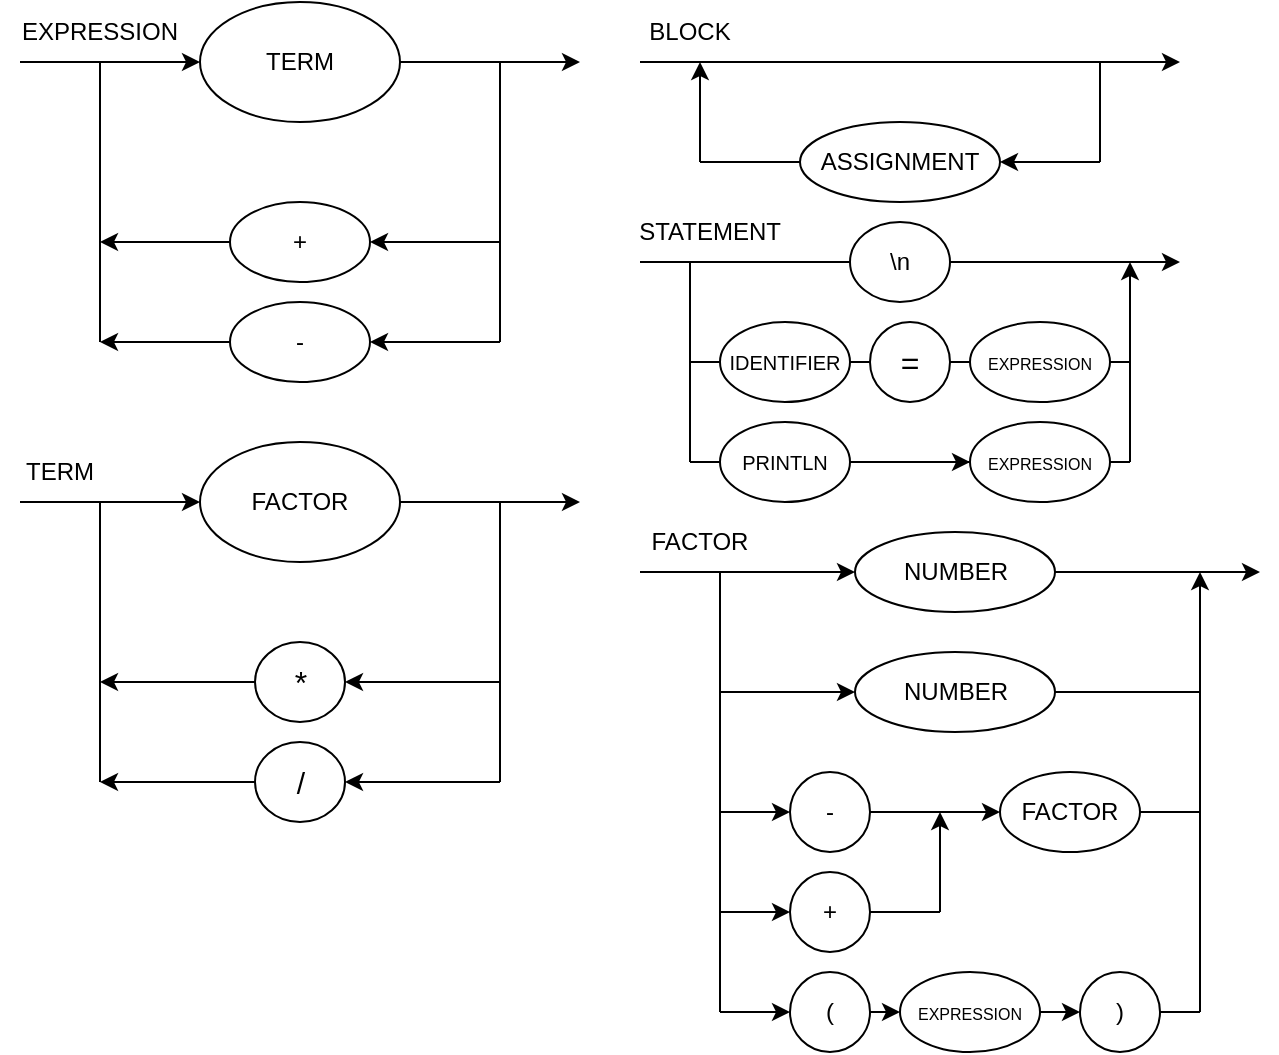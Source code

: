 <mxfile version="21.0.6" type="device"><diagram id="w1ZcX85fulwfBtGedM-p" name="Page-1"><mxGraphModel dx="1035" dy="569" grid="0" gridSize="10" guides="1" tooltips="1" connect="1" arrows="1" fold="1" page="1" pageScale="1" pageWidth="1920" pageHeight="1200" math="0" shadow="0"><root><mxCell id="0"/><mxCell id="1" parent="0"/><mxCell id="XTbIJx5sYljhfCUMUy7I-1" value="TERM" style="ellipse;whiteSpace=wrap;html=1;" parent="1" vertex="1"><mxGeometry x="610" y="250" width="100" height="60" as="geometry"/></mxCell><mxCell id="XTbIJx5sYljhfCUMUy7I-2" value="" style="endArrow=classic;html=1;rounded=0;exitX=1;exitY=0.5;exitDx=0;exitDy=0;" parent="1" source="XTbIJx5sYljhfCUMUy7I-1" edge="1"><mxGeometry width="50" height="50" relative="1" as="geometry"><mxPoint x="650" y="430" as="sourcePoint"/><mxPoint x="800" y="280" as="targetPoint"/></mxGeometry></mxCell><mxCell id="XTbIJx5sYljhfCUMUy7I-4" value="" style="endArrow=classic;html=1;rounded=0;entryX=1;entryY=0.5;entryDx=0;entryDy=0;" parent="1" target="XTbIJx5sYljhfCUMUy7I-5" edge="1"><mxGeometry width="50" height="50" relative="1" as="geometry"><mxPoint x="760" y="370" as="sourcePoint"/><mxPoint x="720" y="390" as="targetPoint"/></mxGeometry></mxCell><mxCell id="XTbIJx5sYljhfCUMUy7I-5" value="+" style="ellipse;whiteSpace=wrap;html=1;" parent="1" vertex="1"><mxGeometry x="625" y="350" width="70" height="40" as="geometry"/></mxCell><mxCell id="XTbIJx5sYljhfCUMUy7I-6" value="" style="endArrow=none;html=1;rounded=0;" parent="1" edge="1"><mxGeometry width="50" height="50" relative="1" as="geometry"><mxPoint x="760" y="420" as="sourcePoint"/><mxPoint x="760" y="280" as="targetPoint"/></mxGeometry></mxCell><mxCell id="XTbIJx5sYljhfCUMUy7I-8" value="-" style="ellipse;whiteSpace=wrap;html=1;" parent="1" vertex="1"><mxGeometry x="625" y="400" width="70" height="40" as="geometry"/></mxCell><mxCell id="XTbIJx5sYljhfCUMUy7I-9" value="" style="endArrow=classic;html=1;rounded=0;entryX=1;entryY=0.5;entryDx=0;entryDy=0;" parent="1" target="XTbIJx5sYljhfCUMUy7I-8" edge="1"><mxGeometry width="50" height="50" relative="1" as="geometry"><mxPoint x="760" y="420" as="sourcePoint"/><mxPoint x="705" y="380" as="targetPoint"/></mxGeometry></mxCell><mxCell id="XTbIJx5sYljhfCUMUy7I-11" value="" style="endArrow=classic;html=1;rounded=0;entryX=0;entryY=0.5;entryDx=0;entryDy=0;" parent="1" target="XTbIJx5sYljhfCUMUy7I-1" edge="1"><mxGeometry width="50" height="50" relative="1" as="geometry"><mxPoint x="520" y="280" as="sourcePoint"/><mxPoint x="705" y="380" as="targetPoint"/></mxGeometry></mxCell><mxCell id="XTbIJx5sYljhfCUMUy7I-12" value="" style="endArrow=classic;html=1;rounded=0;exitX=0;exitY=0.5;exitDx=0;exitDy=0;" parent="1" source="XTbIJx5sYljhfCUMUy7I-5" edge="1"><mxGeometry width="50" height="50" relative="1" as="geometry"><mxPoint x="770" y="380" as="sourcePoint"/><mxPoint x="560" y="370" as="targetPoint"/></mxGeometry></mxCell><mxCell id="XTbIJx5sYljhfCUMUy7I-13" value="" style="endArrow=classic;html=1;rounded=0;exitX=0;exitY=0.5;exitDx=0;exitDy=0;" parent="1" source="XTbIJx5sYljhfCUMUy7I-8" edge="1"><mxGeometry width="50" height="50" relative="1" as="geometry"><mxPoint x="780" y="390" as="sourcePoint"/><mxPoint x="560" y="420" as="targetPoint"/></mxGeometry></mxCell><mxCell id="XTbIJx5sYljhfCUMUy7I-14" value="" style="endArrow=none;html=1;rounded=0;" parent="1" edge="1"><mxGeometry width="50" height="50" relative="1" as="geometry"><mxPoint x="560" y="420" as="sourcePoint"/><mxPoint x="560" y="280" as="targetPoint"/></mxGeometry></mxCell><mxCell id="1QZysqzE4XrtoqmS_YF5-12" value="FACTOR" style="ellipse;whiteSpace=wrap;html=1;" parent="1" vertex="1"><mxGeometry x="610" y="470" width="100" height="60" as="geometry"/></mxCell><mxCell id="1QZysqzE4XrtoqmS_YF5-13" value="" style="endArrow=classic;html=1;rounded=0;exitX=1;exitY=0.5;exitDx=0;exitDy=0;" parent="1" source="1QZysqzE4XrtoqmS_YF5-12" edge="1"><mxGeometry width="50" height="50" relative="1" as="geometry"><mxPoint x="650" y="650" as="sourcePoint"/><mxPoint x="800" y="500" as="targetPoint"/></mxGeometry></mxCell><mxCell id="1QZysqzE4XrtoqmS_YF5-14" value="" style="endArrow=classic;html=1;rounded=0;entryX=1;entryY=0.5;entryDx=0;entryDy=0;" parent="1" target="1QZysqzE4XrtoqmS_YF5-15" edge="1"><mxGeometry width="50" height="50" relative="1" as="geometry"><mxPoint x="760" y="590" as="sourcePoint"/><mxPoint x="720" y="610" as="targetPoint"/></mxGeometry></mxCell><mxCell id="1QZysqzE4XrtoqmS_YF5-15" value="&lt;font style=&quot;font-size: 16px;&quot;&gt;*&lt;/font&gt;" style="ellipse;whiteSpace=wrap;html=1;" parent="1" vertex="1"><mxGeometry x="637.5" y="570" width="45" height="40" as="geometry"/></mxCell><mxCell id="1QZysqzE4XrtoqmS_YF5-16" value="" style="endArrow=none;html=1;rounded=0;" parent="1" edge="1"><mxGeometry width="50" height="50" relative="1" as="geometry"><mxPoint x="760" y="640" as="sourcePoint"/><mxPoint x="760" y="500" as="targetPoint"/></mxGeometry></mxCell><mxCell id="1QZysqzE4XrtoqmS_YF5-17" value="&lt;font style=&quot;font-size: 15px;&quot;&gt;/&lt;/font&gt;" style="ellipse;whiteSpace=wrap;html=1;" parent="1" vertex="1"><mxGeometry x="637.5" y="620" width="45" height="40" as="geometry"/></mxCell><mxCell id="1QZysqzE4XrtoqmS_YF5-18" value="" style="endArrow=classic;html=1;rounded=0;entryX=1;entryY=0.5;entryDx=0;entryDy=0;" parent="1" target="1QZysqzE4XrtoqmS_YF5-17" edge="1"><mxGeometry width="50" height="50" relative="1" as="geometry"><mxPoint x="760" y="640" as="sourcePoint"/><mxPoint x="705" y="600" as="targetPoint"/></mxGeometry></mxCell><mxCell id="1QZysqzE4XrtoqmS_YF5-19" value="" style="endArrow=classic;html=1;rounded=0;entryX=0;entryY=0.5;entryDx=0;entryDy=0;" parent="1" target="1QZysqzE4XrtoqmS_YF5-12" edge="1"><mxGeometry width="50" height="50" relative="1" as="geometry"><mxPoint x="520" y="500" as="sourcePoint"/><mxPoint x="705" y="600" as="targetPoint"/></mxGeometry></mxCell><mxCell id="1QZysqzE4XrtoqmS_YF5-20" value="" style="endArrow=classic;html=1;rounded=0;exitX=0;exitY=0.5;exitDx=0;exitDy=0;" parent="1" source="1QZysqzE4XrtoqmS_YF5-15" edge="1"><mxGeometry width="50" height="50" relative="1" as="geometry"><mxPoint x="770" y="600" as="sourcePoint"/><mxPoint x="560" y="590" as="targetPoint"/></mxGeometry></mxCell><mxCell id="1QZysqzE4XrtoqmS_YF5-21" value="" style="endArrow=classic;html=1;rounded=0;exitX=0;exitY=0.5;exitDx=0;exitDy=0;" parent="1" source="1QZysqzE4XrtoqmS_YF5-17" edge="1"><mxGeometry width="50" height="50" relative="1" as="geometry"><mxPoint x="780" y="610" as="sourcePoint"/><mxPoint x="560" y="640" as="targetPoint"/></mxGeometry></mxCell><mxCell id="1QZysqzE4XrtoqmS_YF5-22" value="" style="endArrow=none;html=1;rounded=0;" parent="1" edge="1"><mxGeometry width="50" height="50" relative="1" as="geometry"><mxPoint x="560" y="640" as="sourcePoint"/><mxPoint x="560" y="500" as="targetPoint"/></mxGeometry></mxCell><mxCell id="1QZysqzE4XrtoqmS_YF5-23" value="EXPRESSION" style="text;html=1;strokeColor=none;fillColor=none;align=center;verticalAlign=middle;whiteSpace=wrap;rounded=0;" parent="1" vertex="1"><mxGeometry x="530" y="250" width="60" height="30" as="geometry"/></mxCell><mxCell id="1QZysqzE4XrtoqmS_YF5-24" value="TERM" style="text;html=1;strokeColor=none;fillColor=none;align=center;verticalAlign=middle;whiteSpace=wrap;rounded=0;" parent="1" vertex="1"><mxGeometry x="510" y="470" width="60" height="30" as="geometry"/></mxCell><mxCell id="tpdDBMxNlKER55VUKP44-1" value="NUMBER" style="ellipse;whiteSpace=wrap;html=1;" parent="1" vertex="1"><mxGeometry x="937.5" y="515" width="100" height="40" as="geometry"/></mxCell><mxCell id="tpdDBMxNlKER55VUKP44-2" value="" style="endArrow=classic;html=1;rounded=0;exitX=1;exitY=0.5;exitDx=0;exitDy=0;" parent="1" source="tpdDBMxNlKER55VUKP44-1" edge="1"><mxGeometry width="50" height="50" relative="1" as="geometry"><mxPoint x="1050" y="535" as="sourcePoint"/><mxPoint x="1140" y="535" as="targetPoint"/></mxGeometry></mxCell><mxCell id="tpdDBMxNlKER55VUKP44-8" value="" style="endArrow=classic;html=1;rounded=0;entryX=0;entryY=0.5;entryDx=0;entryDy=0;" parent="1" target="tpdDBMxNlKER55VUKP44-1" edge="1"><mxGeometry width="50" height="50" relative="1" as="geometry"><mxPoint x="830" y="535" as="sourcePoint"/><mxPoint x="1015" y="635" as="targetPoint"/></mxGeometry></mxCell><mxCell id="tpdDBMxNlKER55VUKP44-11" value="" style="endArrow=none;html=1;rounded=0;" parent="1" edge="1"><mxGeometry width="50" height="50" relative="1" as="geometry"><mxPoint x="870" y="705" as="sourcePoint"/><mxPoint x="870" y="535" as="targetPoint"/></mxGeometry></mxCell><mxCell id="tpdDBMxNlKER55VUKP44-12" value="FACTOR" style="text;html=1;strokeColor=none;fillColor=none;align=center;verticalAlign=middle;whiteSpace=wrap;rounded=0;" parent="1" vertex="1"><mxGeometry x="830" y="505" width="60" height="30" as="geometry"/></mxCell><mxCell id="tpdDBMxNlKER55VUKP44-13" value="-" style="ellipse;whiteSpace=wrap;html=1;" parent="1" vertex="1"><mxGeometry x="905" y="635" width="40" height="40" as="geometry"/></mxCell><mxCell id="tpdDBMxNlKER55VUKP44-14" value="+" style="ellipse;whiteSpace=wrap;html=1;" parent="1" vertex="1"><mxGeometry x="905" y="685" width="40" height="40" as="geometry"/></mxCell><mxCell id="tpdDBMxNlKER55VUKP44-15" value="" style="endArrow=classic;html=1;rounded=0;entryX=0;entryY=0.5;entryDx=0;entryDy=0;" parent="1" target="tpdDBMxNlKER55VUKP44-13" edge="1"><mxGeometry width="50" height="50" relative="1" as="geometry"><mxPoint x="870" y="655" as="sourcePoint"/><mxPoint x="685" y="685" as="targetPoint"/></mxGeometry></mxCell><mxCell id="tpdDBMxNlKER55VUKP44-16" value="" style="endArrow=classic;html=1;rounded=0;entryX=0;entryY=0.5;entryDx=0;entryDy=0;" parent="1" target="tpdDBMxNlKER55VUKP44-14" edge="1"><mxGeometry width="50" height="50" relative="1" as="geometry"><mxPoint x="870" y="705" as="sourcePoint"/><mxPoint x="900" y="665" as="targetPoint"/></mxGeometry></mxCell><mxCell id="tpdDBMxNlKER55VUKP44-17" value="" style="endArrow=classic;html=1;rounded=0;exitX=1;exitY=0.5;exitDx=0;exitDy=0;" parent="1" source="tpdDBMxNlKER55VUKP44-13" edge="1"><mxGeometry width="50" height="50" relative="1" as="geometry"><mxPoint x="890" y="675" as="sourcePoint"/><mxPoint x="1010" y="655" as="targetPoint"/></mxGeometry></mxCell><mxCell id="tpdDBMxNlKER55VUKP44-19" value="" style="endArrow=none;html=1;rounded=0;entryX=1;entryY=0.5;entryDx=0;entryDy=0;" parent="1" target="tpdDBMxNlKER55VUKP44-14" edge="1"><mxGeometry width="50" height="50" relative="1" as="geometry"><mxPoint x="980" y="705" as="sourcePoint"/><mxPoint x="750" y="595" as="targetPoint"/></mxGeometry></mxCell><mxCell id="tpdDBMxNlKER55VUKP44-20" value="" style="endArrow=classic;html=1;rounded=0;" parent="1" edge="1"><mxGeometry width="50" height="50" relative="1" as="geometry"><mxPoint x="980" y="705" as="sourcePoint"/><mxPoint x="980" y="655" as="targetPoint"/></mxGeometry></mxCell><mxCell id="tpdDBMxNlKER55VUKP44-21" value="FACTOR" style="ellipse;whiteSpace=wrap;html=1;" parent="1" vertex="1"><mxGeometry x="1010" y="635" width="70" height="40" as="geometry"/></mxCell><mxCell id="tpdDBMxNlKER55VUKP44-22" value="" style="endArrow=none;html=1;rounded=0;entryX=1;entryY=0.5;entryDx=0;entryDy=0;" parent="1" target="tpdDBMxNlKER55VUKP44-21" edge="1"><mxGeometry width="50" height="50" relative="1" as="geometry"><mxPoint x="1110" y="655" as="sourcePoint"/><mxPoint x="970" y="715" as="targetPoint"/></mxGeometry></mxCell><mxCell id="tpdDBMxNlKER55VUKP44-26" value="(" style="ellipse;whiteSpace=wrap;html=1;" parent="1" vertex="1"><mxGeometry x="905" y="735" width="40" height="40" as="geometry"/></mxCell><mxCell id="tpdDBMxNlKER55VUKP44-29" value="" style="endArrow=classic;html=1;rounded=0;entryX=0;entryY=0.5;entryDx=0;entryDy=0;" parent="1" target="tpdDBMxNlKER55VUKP44-26" edge="1"><mxGeometry width="50" height="50" relative="1" as="geometry"><mxPoint x="870" y="755" as="sourcePoint"/><mxPoint x="900" y="665" as="targetPoint"/></mxGeometry></mxCell><mxCell id="tpdDBMxNlKER55VUKP44-31" value="" style="endArrow=classic;html=1;rounded=0;exitX=1;exitY=0.5;exitDx=0;exitDy=0;entryX=0;entryY=0.5;entryDx=0;entryDy=0;" parent="1" source="tpdDBMxNlKER55VUKP44-26" target="tpdDBMxNlKER55VUKP44-32" edge="1"><mxGeometry width="50" height="50" relative="1" as="geometry"><mxPoint x="990" y="715" as="sourcePoint"/><mxPoint x="980" y="755" as="targetPoint"/></mxGeometry></mxCell><mxCell id="tpdDBMxNlKER55VUKP44-32" value="&lt;font style=&quot;font-size: 8px;&quot;&gt;EXPRESSION&lt;/font&gt;" style="ellipse;whiteSpace=wrap;html=1;" parent="1" vertex="1"><mxGeometry x="960" y="735" width="70" height="40" as="geometry"/></mxCell><mxCell id="tpdDBMxNlKER55VUKP44-33" value="" style="endArrow=classic;html=1;rounded=0;exitX=1;exitY=0.5;exitDx=0;exitDy=0;entryX=0;entryY=0.5;entryDx=0;entryDy=0;" parent="1" source="tpdDBMxNlKER55VUKP44-32" target="tpdDBMxNlKER55VUKP44-34" edge="1"><mxGeometry width="50" height="50" relative="1" as="geometry"><mxPoint x="880" y="765" as="sourcePoint"/><mxPoint x="1070" y="755" as="targetPoint"/></mxGeometry></mxCell><mxCell id="tpdDBMxNlKER55VUKP44-34" value=")" style="ellipse;whiteSpace=wrap;html=1;" parent="1" vertex="1"><mxGeometry x="1050" y="735" width="40" height="40" as="geometry"/></mxCell><mxCell id="tpdDBMxNlKER55VUKP44-36" value="" style="endArrow=none;html=1;rounded=0;entryX=1;entryY=0.5;entryDx=0;entryDy=0;" parent="1" target="tpdDBMxNlKER55VUKP44-34" edge="1"><mxGeometry width="50" height="50" relative="1" as="geometry"><mxPoint x="1110" y="755" as="sourcePoint"/><mxPoint x="1090" y="665" as="targetPoint"/></mxGeometry></mxCell><mxCell id="tpdDBMxNlKER55VUKP44-37" value="" style="endArrow=classic;html=1;rounded=0;" parent="1" edge="1"><mxGeometry width="50" height="50" relative="1" as="geometry"><mxPoint x="1110" y="705" as="sourcePoint"/><mxPoint x="1110" y="535" as="targetPoint"/></mxGeometry></mxCell><mxCell id="79097GELjFV29vyGkaWB-2" value="" style="endArrow=none;html=1;rounded=0;" edge="1" parent="1"><mxGeometry width="50" height="50" relative="1" as="geometry"><mxPoint x="870" y="755" as="sourcePoint"/><mxPoint x="870" y="705" as="targetPoint"/></mxGeometry></mxCell><mxCell id="79097GELjFV29vyGkaWB-3" value="" style="endArrow=none;html=1;rounded=0;" edge="1" parent="1"><mxGeometry width="50" height="50" relative="1" as="geometry"><mxPoint x="1110" y="705" as="sourcePoint"/><mxPoint x="1110" y="755" as="targetPoint"/></mxGeometry></mxCell><mxCell id="79097GELjFV29vyGkaWB-4" value="NUMBER" style="ellipse;whiteSpace=wrap;html=1;" vertex="1" parent="1"><mxGeometry x="937.5" y="575" width="100" height="40" as="geometry"/></mxCell><mxCell id="79097GELjFV29vyGkaWB-5" value="" style="endArrow=classic;html=1;rounded=0;entryX=0;entryY=0.5;entryDx=0;entryDy=0;" edge="1" parent="1" target="79097GELjFV29vyGkaWB-4"><mxGeometry width="50" height="50" relative="1" as="geometry"><mxPoint x="870" y="595" as="sourcePoint"/><mxPoint x="900" y="665" as="targetPoint"/></mxGeometry></mxCell><mxCell id="79097GELjFV29vyGkaWB-6" value="" style="endArrow=none;html=1;rounded=0;entryX=1;entryY=0.5;entryDx=0;entryDy=0;" edge="1" parent="1" target="79097GELjFV29vyGkaWB-4"><mxGeometry width="50" height="50" relative="1" as="geometry"><mxPoint x="1110" y="595" as="sourcePoint"/><mxPoint x="1090" y="665" as="targetPoint"/></mxGeometry></mxCell><mxCell id="79097GELjFV29vyGkaWB-8" value="" style="endArrow=classic;html=1;rounded=0;exitX=1;exitY=0.5;exitDx=0;exitDy=0;" edge="1" parent="1"><mxGeometry width="50" height="50" relative="1" as="geometry"><mxPoint x="1010" y="280" as="sourcePoint"/><mxPoint x="1100" y="280" as="targetPoint"/></mxGeometry></mxCell><mxCell id="79097GELjFV29vyGkaWB-9" value="" style="endArrow=classic;html=1;rounded=0;entryX=1;entryY=0.5;entryDx=0;entryDy=0;" edge="1" parent="1" target="79097GELjFV29vyGkaWB-10"><mxGeometry width="50" height="50" relative="1" as="geometry"><mxPoint x="1060" y="330" as="sourcePoint"/><mxPoint x="1020" y="390" as="targetPoint"/></mxGeometry></mxCell><mxCell id="79097GELjFV29vyGkaWB-10" value="ASSIGNMENT" style="ellipse;whiteSpace=wrap;html=1;" vertex="1" parent="1"><mxGeometry x="910" y="310" width="100" height="40" as="geometry"/></mxCell><mxCell id="79097GELjFV29vyGkaWB-11" value="" style="endArrow=none;html=1;rounded=0;" edge="1" parent="1"><mxGeometry width="50" height="50" relative="1" as="geometry"><mxPoint x="1060" y="330" as="sourcePoint"/><mxPoint x="1060" y="280" as="targetPoint"/></mxGeometry></mxCell><mxCell id="79097GELjFV29vyGkaWB-17" value="" style="endArrow=none;html=1;rounded=0;exitX=0;exitY=0.5;exitDx=0;exitDy=0;" edge="1" parent="1" source="79097GELjFV29vyGkaWB-10"><mxGeometry width="50" height="50" relative="1" as="geometry"><mxPoint x="860" y="370" as="sourcePoint"/><mxPoint x="860" y="330" as="targetPoint"/></mxGeometry></mxCell><mxCell id="79097GELjFV29vyGkaWB-18" value="BLOCK" style="text;html=1;strokeColor=none;fillColor=none;align=center;verticalAlign=middle;whiteSpace=wrap;rounded=0;" vertex="1" parent="1"><mxGeometry x="825" y="250" width="60" height="30" as="geometry"/></mxCell><mxCell id="79097GELjFV29vyGkaWB-20" value="" style="endArrow=none;html=1;rounded=0;" edge="1" parent="1"><mxGeometry width="50" height="50" relative="1" as="geometry"><mxPoint x="1010" y="280" as="sourcePoint"/><mxPoint x="830" y="280" as="targetPoint"/></mxGeometry></mxCell><mxCell id="79097GELjFV29vyGkaWB-21" value="" style="endArrow=classic;html=1;rounded=0;" edge="1" parent="1"><mxGeometry width="50" height="50" relative="1" as="geometry"><mxPoint x="860" y="330" as="sourcePoint"/><mxPoint x="860" y="280" as="targetPoint"/></mxGeometry></mxCell><mxCell id="79097GELjFV29vyGkaWB-22" value="" style="endArrow=classic;html=1;rounded=0;exitX=1;exitY=0.5;exitDx=0;exitDy=0;" edge="1" parent="1" source="79097GELjFV29vyGkaWB-30"><mxGeometry width="50" height="50" relative="1" as="geometry"><mxPoint x="1010" y="380" as="sourcePoint"/><mxPoint x="1100" y="380" as="targetPoint"/></mxGeometry></mxCell><mxCell id="79097GELjFV29vyGkaWB-24" value="&lt;font style=&quot;font-size: 10px;&quot;&gt;IDENTIFIER&lt;/font&gt;" style="ellipse;whiteSpace=wrap;html=1;" vertex="1" parent="1"><mxGeometry x="870" y="410" width="65" height="40" as="geometry"/></mxCell><mxCell id="79097GELjFV29vyGkaWB-26" value="" style="endArrow=none;html=1;rounded=0;exitX=0;exitY=0.5;exitDx=0;exitDy=0;" edge="1" parent="1" source="79097GELjFV29vyGkaWB-24"><mxGeometry width="50" height="50" relative="1" as="geometry"><mxPoint x="860" y="470" as="sourcePoint"/><mxPoint x="855" y="430" as="targetPoint"/></mxGeometry></mxCell><mxCell id="79097GELjFV29vyGkaWB-27" value="" style="endArrow=none;html=1;rounded=0;exitX=0;exitY=0.5;exitDx=0;exitDy=0;" edge="1" parent="1" source="79097GELjFV29vyGkaWB-30"><mxGeometry width="50" height="50" relative="1" as="geometry"><mxPoint x="915" y="380" as="sourcePoint"/><mxPoint x="830" y="380" as="targetPoint"/></mxGeometry></mxCell><mxCell id="79097GELjFV29vyGkaWB-29" value="STATEMENT" style="text;html=1;strokeColor=none;fillColor=none;align=center;verticalAlign=middle;whiteSpace=wrap;rounded=0;" vertex="1" parent="1"><mxGeometry x="835" y="350" width="60" height="30" as="geometry"/></mxCell><mxCell id="79097GELjFV29vyGkaWB-30" value="\n" style="ellipse;whiteSpace=wrap;html=1;" vertex="1" parent="1"><mxGeometry x="935" y="360" width="50" height="40" as="geometry"/></mxCell><mxCell id="79097GELjFV29vyGkaWB-32" value="" style="endArrow=none;html=1;rounded=0;" edge="1" parent="1"><mxGeometry width="50" height="50" relative="1" as="geometry"><mxPoint x="855" y="480" as="sourcePoint"/><mxPoint x="855" y="380" as="targetPoint"/></mxGeometry></mxCell><mxCell id="79097GELjFV29vyGkaWB-34" value="&lt;font style=&quot;&quot;&gt;&lt;font style=&quot;font-size: 16px;&quot;&gt;=&lt;/font&gt;&lt;br&gt;&lt;/font&gt;" style="ellipse;whiteSpace=wrap;html=1;" vertex="1" parent="1"><mxGeometry x="945" y="410" width="40" height="40" as="geometry"/></mxCell><mxCell id="79097GELjFV29vyGkaWB-35" value="" style="endArrow=none;html=1;rounded=0;exitX=0;exitY=0.5;exitDx=0;exitDy=0;entryX=1;entryY=0.5;entryDx=0;entryDy=0;" edge="1" parent="1" source="79097GELjFV29vyGkaWB-34" target="79097GELjFV29vyGkaWB-24"><mxGeometry width="50" height="50" relative="1" as="geometry"><mxPoint x="880" y="440" as="sourcePoint"/><mxPoint x="865" y="440" as="targetPoint"/></mxGeometry></mxCell><mxCell id="79097GELjFV29vyGkaWB-36" value="&lt;font style=&quot;font-size: 8px;&quot;&gt;EXPRESSION&lt;/font&gt;" style="ellipse;whiteSpace=wrap;html=1;" vertex="1" parent="1"><mxGeometry x="995" y="410" width="70" height="40" as="geometry"/></mxCell><mxCell id="79097GELjFV29vyGkaWB-37" value="" style="endArrow=none;html=1;rounded=0;exitX=0;exitY=0.5;exitDx=0;exitDy=0;entryX=1;entryY=0.5;entryDx=0;entryDy=0;" edge="1" parent="1" source="79097GELjFV29vyGkaWB-36" target="79097GELjFV29vyGkaWB-34"><mxGeometry width="50" height="50" relative="1" as="geometry"><mxPoint x="955" y="440" as="sourcePoint"/><mxPoint x="945" y="440" as="targetPoint"/></mxGeometry></mxCell><mxCell id="79097GELjFV29vyGkaWB-38" value="" style="endArrow=classic;html=1;rounded=0;" edge="1" parent="1"><mxGeometry width="50" height="50" relative="1" as="geometry"><mxPoint x="1075" y="480" as="sourcePoint"/><mxPoint x="1075" y="380" as="targetPoint"/></mxGeometry></mxCell><mxCell id="79097GELjFV29vyGkaWB-39" value="" style="endArrow=none;html=1;rounded=0;entryX=1;entryY=0.5;entryDx=0;entryDy=0;" edge="1" parent="1" target="79097GELjFV29vyGkaWB-36"><mxGeometry width="50" height="50" relative="1" as="geometry"><mxPoint x="1075" y="430" as="sourcePoint"/><mxPoint x="995" y="440" as="targetPoint"/></mxGeometry></mxCell><mxCell id="79097GELjFV29vyGkaWB-45" value="" style="edgeStyle=orthogonalEdgeStyle;rounded=0;orthogonalLoop=1;jettySize=auto;html=1;" edge="1" parent="1" source="79097GELjFV29vyGkaWB-40" target="79097GELjFV29vyGkaWB-43"><mxGeometry relative="1" as="geometry"/></mxCell><mxCell id="79097GELjFV29vyGkaWB-40" value="&lt;font style=&quot;font-size: 10px;&quot;&gt;PRINTLN&lt;/font&gt;" style="ellipse;whiteSpace=wrap;html=1;" vertex="1" parent="1"><mxGeometry x="870" y="460" width="65" height="40" as="geometry"/></mxCell><mxCell id="79097GELjFV29vyGkaWB-41" value="" style="endArrow=none;html=1;rounded=0;exitX=0;exitY=0.5;exitDx=0;exitDy=0;" edge="1" parent="1" source="79097GELjFV29vyGkaWB-40"><mxGeometry width="50" height="50" relative="1" as="geometry"><mxPoint x="880" y="440" as="sourcePoint"/><mxPoint x="855" y="480" as="targetPoint"/></mxGeometry></mxCell><mxCell id="79097GELjFV29vyGkaWB-42" value="" style="endArrow=none;html=1;rounded=0;entryX=1;entryY=0.5;entryDx=0;entryDy=0;" edge="1" parent="1" target="79097GELjFV29vyGkaWB-40"><mxGeometry width="50" height="50" relative="1" as="geometry"><mxPoint x="995" y="480" as="sourcePoint"/><mxPoint x="865" y="490" as="targetPoint"/></mxGeometry></mxCell><mxCell id="79097GELjFV29vyGkaWB-43" value="&lt;font style=&quot;font-size: 8px;&quot;&gt;EXPRESSION&lt;/font&gt;" style="ellipse;whiteSpace=wrap;html=1;" vertex="1" parent="1"><mxGeometry x="995" y="460" width="70" height="40" as="geometry"/></mxCell><mxCell id="79097GELjFV29vyGkaWB-46" value="" style="endArrow=none;html=1;rounded=0;entryX=1;entryY=0.5;entryDx=0;entryDy=0;" edge="1" parent="1" target="79097GELjFV29vyGkaWB-43"><mxGeometry width="50" height="50" relative="1" as="geometry"><mxPoint x="1075" y="480" as="sourcePoint"/><mxPoint x="945" y="490" as="targetPoint"/></mxGeometry></mxCell></root></mxGraphModel></diagram></mxfile>